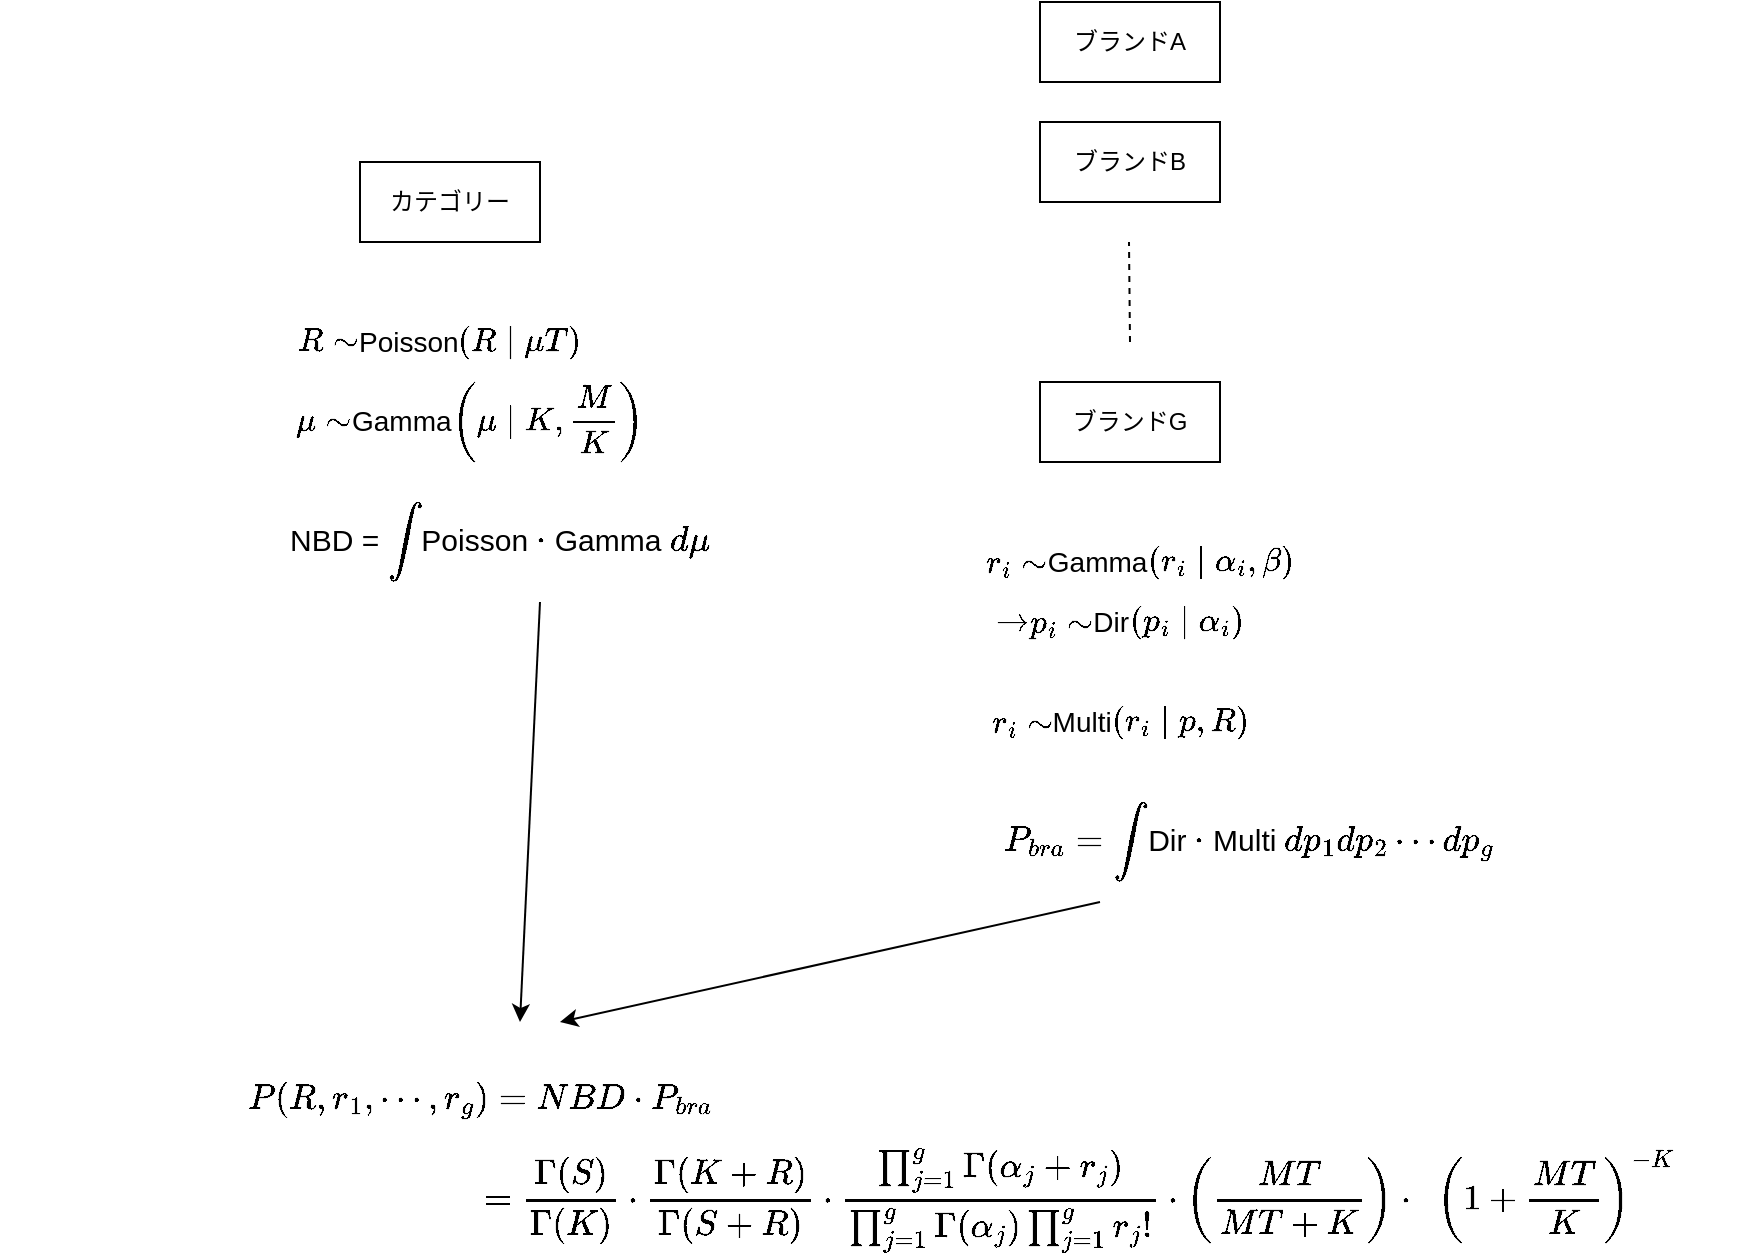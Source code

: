 <mxfile version="12.9.11"><diagram id="hZu7H1Jx3N35Ka8lxV-5" name="Page-1"><mxGraphModel dx="1696" dy="471" grid="1" gridSize="10" guides="1" tooltips="1" connect="1" arrows="1" fold="1" page="1" pageScale="1" pageWidth="827" pageHeight="1169" math="1" shadow="0"><root><mxCell id="0"/><mxCell id="1" parent="0"/><mxCell id="TIL-R1m8YNpJFJoI9ih_-1" value="カテゴリー" style="rounded=0;whiteSpace=wrap;html=1;" vertex="1" parent="1"><mxGeometry x="150" y="190" width="90" height="40" as="geometry"/></mxCell><mxCell id="TIL-R1m8YNpJFJoI9ih_-2" value="ブランドA" style="rounded=0;whiteSpace=wrap;html=1;" vertex="1" parent="1"><mxGeometry x="490" y="110" width="90" height="40" as="geometry"/></mxCell><mxCell id="TIL-R1m8YNpJFJoI9ih_-3" value="ブランドB" style="rounded=0;whiteSpace=wrap;html=1;" vertex="1" parent="1"><mxGeometry x="490" y="170" width="90" height="40" as="geometry"/></mxCell><mxCell id="TIL-R1m8YNpJFJoI9ih_-4" value="ブランドG" style="rounded=0;whiteSpace=wrap;html=1;" vertex="1" parent="1"><mxGeometry x="490" y="300" width="90" height="40" as="geometry"/></mxCell><mxCell id="TIL-R1m8YNpJFJoI9ih_-5" value="" style="endArrow=none;dashed=1;html=1;" edge="1" parent="1"><mxGeometry width="50" height="50" relative="1" as="geometry"><mxPoint x="535" y="280" as="sourcePoint"/><mxPoint x="534.5" y="230" as="targetPoint"/></mxGeometry></mxCell><mxCell id="TIL-R1m8YNpJFJoI9ih_-7" value="`R ~ `Poisson`(R | \mu T)`" style="text;html=1;strokeColor=none;fillColor=none;align=center;verticalAlign=middle;whiteSpace=wrap;rounded=0;fontSize=14;" vertex="1" parent="1"><mxGeometry x="70" y="250" width="240" height="60" as="geometry"/></mxCell><mxCell id="TIL-R1m8YNpJFJoI9ih_-8" value="`\mu ~ `Gamma`(\mu | K,\frac{M}{K})`" style="text;html=1;strokeColor=none;fillColor=none;align=center;verticalAlign=middle;whiteSpace=wrap;rounded=0;fontSize=14;" vertex="1" parent="1"><mxGeometry x="85" y="290" width="240" height="60" as="geometry"/></mxCell><mxCell id="TIL-R1m8YNpJFJoI9ih_-9" value="&lt;br style=&quot;font-size: 15px&quot;&gt;NBD = `\int `Poisson `\cdot` Gamma `d\mu`" style="text;html=1;strokeColor=none;fillColor=none;align=center;verticalAlign=middle;whiteSpace=wrap;rounded=0;fontSize=15;" vertex="1" parent="1"><mxGeometry x="100" y="350" width="240" height="40" as="geometry"/></mxCell><mxCell id="TIL-R1m8YNpJFJoI9ih_-10" value="`r_i ~ `Gamma`(r_i | \alpha_i, \beta)`" style="text;html=1;strokeColor=none;fillColor=none;align=center;verticalAlign=middle;whiteSpace=wrap;rounded=0;fontSize=14;" vertex="1" parent="1"><mxGeometry x="420" y="360" width="240" height="60" as="geometry"/></mxCell><mxCell id="TIL-R1m8YNpJFJoI9ih_-11" value="`\rightarrow``p_i ~ `Dir`(p_i | \alpha_i)`" style="text;html=1;strokeColor=none;fillColor=none;align=center;verticalAlign=middle;whiteSpace=wrap;rounded=0;fontSize=14;" vertex="1" parent="1"><mxGeometry x="410" y="390" width="240" height="60" as="geometry"/></mxCell><mxCell id="TIL-R1m8YNpJFJoI9ih_-12" value="`r_i ~ `Multi`(r_i | p, R)`" style="text;html=1;strokeColor=none;fillColor=none;align=center;verticalAlign=middle;whiteSpace=wrap;rounded=0;fontSize=14;" vertex="1" parent="1"><mxGeometry x="410" y="440" width="240" height="60" as="geometry"/></mxCell><mxCell id="TIL-R1m8YNpJFJoI9ih_-13" value="&lt;br style=&quot;font-size: 15px&quot;&gt;`P_{bra} = \int `Dir `\cdot` Multi `dp_1dp_2\cdots dp_g`" style="text;html=1;strokeColor=none;fillColor=none;align=center;verticalAlign=middle;whiteSpace=wrap;rounded=0;fontSize=15;" vertex="1" parent="1"><mxGeometry x="440" y="500" width="310" height="40" as="geometry"/></mxCell><mxCell id="TIL-R1m8YNpJFJoI9ih_-14" value="&lt;br style=&quot;font-size: 15px&quot;&gt;`P(R, r_1, \cdots , r_g)=NBD \cdot P_{bra}`" style="text;html=1;strokeColor=none;fillColor=none;align=center;verticalAlign=middle;whiteSpace=wrap;rounded=0;fontSize=15;" vertex="1" parent="1"><mxGeometry x="-30" y="630" width="480" height="40" as="geometry"/></mxCell><mxCell id="TIL-R1m8YNpJFJoI9ih_-15" value="" style="endArrow=classic;html=1;fontSize=15;" edge="1" parent="1"><mxGeometry width="50" height="50" relative="1" as="geometry"><mxPoint x="240" y="410" as="sourcePoint"/><mxPoint x="230" y="620" as="targetPoint"/></mxGeometry></mxCell><mxCell id="TIL-R1m8YNpJFJoI9ih_-16" value="" style="endArrow=classic;html=1;fontSize=15;" edge="1" parent="1"><mxGeometry width="50" height="50" relative="1" as="geometry"><mxPoint x="520" y="560" as="sourcePoint"/><mxPoint x="250" y="620" as="targetPoint"/></mxGeometry></mxCell><mxCell id="TIL-R1m8YNpJFJoI9ih_-17" value="&lt;br style=&quot;font-size: 15px&quot;&gt;`=\frac{\Gamma(S)}{\Gamma(K)}\cdot \frac{\Gamma(K+R)}{\Gamma(S+R)}\cdot \frac{\prod_{j=1}^g\Gamma(\alpha_j+r_j)}{\prod_{j=1}^g\Gamma(\alpha_j)\prod_{j=1}^gr_j!}\cdot \left(\frac{MT}{MT + K}\right)\cdot&amp;nbsp;&amp;nbsp;\left(1+\frac{MT}{K}\right)^{-K}`" style="text;html=1;strokeColor=none;fillColor=none;align=center;verticalAlign=middle;whiteSpace=wrap;rounded=0;fontSize=15;" vertex="1" parent="1"><mxGeometry x="180" y="680" width="660" height="40" as="geometry"/></mxCell></root></mxGraphModel></diagram></mxfile>